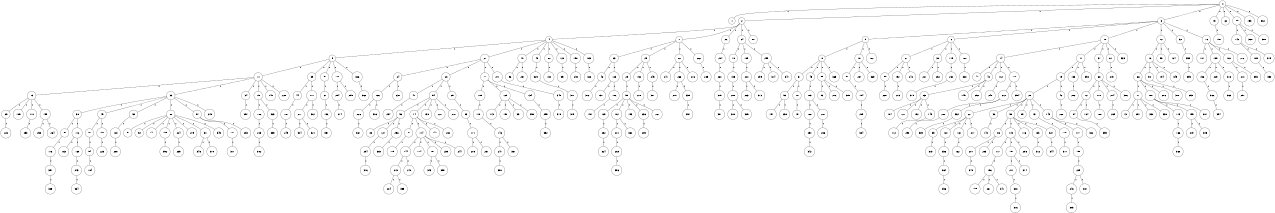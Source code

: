 graph G {
size="8.5,11;"
ratio = "expand;"
fixedsize="true;"
overlap="scale;"
node[shape=circle,width=.12,hight=.12,fontsize=12]
edge[fontsize=12]

0[label=" 0" color=black, pos="0.35392489,1.0398708!"];
1[label=" 1" color=black, pos="1.6914854,0.20447111!"];
2[label=" 2" color=black, pos="1.0244194,2.2542672!"];
3[label=" 3" color=black, pos="1.1676344,0.13768382!"];
4[label=" 4" color=black, pos="2.558553,0.40871806!"];
5[label=" 5" color=black, pos="0.36715992,0.33366975!"];
6[label=" 6" color=black, pos="2.2714602,0.28938287!"];
7[label=" 7" color=black, pos="1.6455919,0.94272947!"];
8[label=" 8" color=black, pos="0.94824113,0.17316545!"];
9[label=" 9" color=black, pos="1.2737353,1.9296864!"];
10[label=" 10" color=black, pos="2.6991241,0.35198103!"];
11[label=" 11" color=black, pos="2.7958551,1.5264692!"];
12[label=" 12" color=black, pos="0.45378651,0.60816062!"];
13[label=" 13" color=black, pos="0.048353832,0.49945719!"];
14[label=" 14" color=black, pos="0.92136029,1.9961279!"];
15[label=" 15" color=black, pos="0.19104776,1.566469!"];
16[label=" 16" color=black, pos="2.9214576,1.7790154!"];
17[label=" 17" color=black, pos="0.11727102,1.4933476!"];
18[label=" 18" color=black, pos="1.8926553,0.68315367!"];
19[label=" 19" color=black, pos="1.3349935,0.042918455!"];
20[label=" 20" color=black, pos="1.1448102,1.6097264!"];
21[label=" 21" color=black, pos="0.59290945,2.5129781!"];
22[label=" 22" color=black, pos="2.8980237,0.081221939!"];
23[label=" 23" color=black, pos="1.4479633,0.22836034!"];
24[label=" 24" color=black, pos="0.3873254,2.5646138!"];
25[label=" 25" color=black, pos="2.7160774,0.32099158!"];
26[label=" 26" color=black, pos="2.9032901,2.2972431!"];
27[label=" 27" color=black, pos="1.2137682,0.027063583!"];
28[label=" 28" color=black, pos="1.9912407,0.55174241!"];
29[label=" 29" color=black, pos="0.74597363,2.0984199!"];
30[label=" 30" color=black, pos="2.5738265,1.7330688!"];
31[label=" 31" color=black, pos="0.82733274,2.3912108!"];
32[label=" 32" color=black, pos="2.9688048,2.7192546!"];
33[label=" 33" color=black, pos="1.0137861,0.293615!"];
34[label=" 34" color=black, pos="2.0443914,2.1553597!"];
35[label=" 35" color=black, pos="1.9310198,1.6167379!"];
36[label=" 36" color=black, pos="2.8192133,2.5064106!"];
37[label=" 37" color=black, pos="0.23320081,2.2091843!"];
38[label=" 38" color=black, pos="2.7844722,0.82881711!"];
39[label=" 39" color=black, pos="2.9036821,0.82646311!"];
40[label=" 40" color=black, pos="1.1758525,2.5573692!"];
41[label=" 41" color=black, pos="1.5859638,1.1067147!"];
42[label=" 42" color=black, pos="2.4418423,0.8885147!"];
43[label=" 43" color=black, pos="0.44449774,1.2951225!"];
44[label=" 44" color=black, pos="2.6737329,2.828898!"];
45[label=" 45" color=black, pos="2.4063635,0.71396101!"];
46[label=" 46" color=black, pos="0.9803353,0.80264065!"];
47[label=" 47" color=black, pos="0.762806,1.7565043!"];
48[label=" 48" color=black, pos="0.17482142,2.128297!"];
49[label=" 49" color=black, pos="0.16485765,1.3911404!"];
50[label=" 50" color=black, pos="2.4970862,2.979562!"];
51[label=" 51" color=black, pos="2.7849077,0.20529498!"];
52[label=" 52" color=black, pos="1.0762175,2.3655743!"];
53[label=" 53" color=black, pos="0.072275274,2.6734167!"];
54[label=" 54" color=black, pos="0.62231346,0.93662799!"];
55[label=" 55" color=black, pos="2.1051611,1.323778!"];
56[label=" 56" color=black, pos="2.0070058,0.040767742!"];
57[label=" 57" color=black, pos="0.68708675,2.7785634!"];
58[label=" 58" color=black, pos="1.7115632,0.12575684!"];
59[label=" 59" color=black, pos="1.0328099,1.9551115!"];
60[label=" 60" color=black, pos="2.3652448,2.5916085!"];
61[label=" 61" color=black, pos="1.4002212,1.4901307!"];
62[label=" 62" color=black, pos="0.74108256,0.40765409!"];
63[label=" 63" color=black, pos="2.119891,1.1262262!"];
64[label=" 64" color=black, pos="1.183507,1.2987602!"];
65[label=" 65" color=black, pos="0.59890207,1.0547667!"];
66[label=" 66" color=black, pos="0.83544908,1.8069362!"];
67[label=" 67" color=black, pos="1.5115754,1.9772865!"];
68[label=" 68" color=black, pos="1.0827335,1.3143402!"];
69[label=" 69" color=black, pos="1.8339202,0.50548928!"];
70[label=" 70" color=black, pos="2.2312295,2.4212464!"];
71[label=" 71" color=black, pos="1.6445754,1.4780173!"];
72[label=" 72" color=black, pos="1.7144666,1.6986762!"];
73[label=" 73" color=black, pos="1.8541011,2.6238339!"];
74[label=" 74" color=black, pos="2.9339665,1.5578092!"];
75[label=" 75" color=black, pos="1.1928177,0.32236198!"];
76[label=" 76" color=black, pos="0.10399072,1.7585059!"];
77[label=" 77" color=black, pos="2.4411731,1.5129137!"];
78[label=" 78" color=black, pos="0.17713851,1.0235232!"];
79[label=" 79" color=black, pos="2.4816327,2.6497964!"];
80[label=" 80" color=black, pos="1.2783179,1.5094679!"];
81[label=" 81" color=black, pos="1.1019155,0.82196927!"];
82[label=" 82" color=black, pos="2.5640719,2.4814238!"];
83[label=" 83" color=black, pos="2.9148742,0.032440857!"];
84[label=" 84" color=black, pos="1.440488,2.9567758!"];
85[label=" 85" color=black, pos="1.0549419,1.5540638!"];
86[label=" 86" color=black, pos="0.40384963,2.0537943!"];
87[label=" 87" color=black, pos="1.0791273,1.0815817!"];
88[label=" 88" color=black, pos="0.052063202,1.4898643!"];
89[label=" 89" color=black, pos="1.7243515,2.1898607!"];
90[label=" 90" color=black, pos="0.69161208,0.045313029!"];
91[label=" 91" color=black, pos="2.4750702,1.6253512!"];
92[label=" 92" color=black, pos="2.8687006,0.79721926!"];
93[label=" 93" color=black, pos="1.0518166,0.15572283!"];
94[label=" 94" color=black, pos="0.92886992,2.3411486!"];
95[label=" 95" color=black, pos="0.91310774,0.36544254!"];
96[label=" 96" color=black, pos="0.013779877,2.1191496!"];
97[label=" 97" color=black, pos="1.1671404,1.0265547!"];
98[label=" 98" color=black, pos="2.9802947,2.4652388!"];
99[label=" 99" color=black, pos="0.14962164,0.37092309!"];
100[label=" 100" color=black, pos="1.6727171,0.94196471!"];
101[label=" 101" color=black, pos="1.5194254,1.1801999!"];
102[label=" 102" color=black, pos="2.3072047,1.4562925!"];
103[label=" 103" color=black, pos="0.94407874,0.18548333!"];
104[label=" 104" color=black, pos="2.6770419,2.69599!"];
105[label=" 105" color=black, pos="2.6136433,2.7029349!"];
106[label=" 106" color=black, pos="1.7944124,0.049302934!"];
107[label=" 107" color=black, pos="1.2587637,0.96235632!"];
108[label=" 108" color=black, pos="2.5883684,2.6560145!"];
109[label=" 109" color=black, pos="2.0020086,2.556089!"];
110[label=" 110" color=black, pos="1.3575629,2.5295256!"];
111[label=" 111" color=black, pos="0.83411663,1.2595002!"];
112[label=" 112" color=black, pos="0.019641938,0.35534096!"];
113[label=" 113" color=black, pos="0.67803484,0.22722322!"];
114[label=" 114" color=black, pos="0.2264496,2.4164814!"];
115[label=" 115" color=black, pos="0.69675218,1.4166942!"];
116[label=" 116" color=black, pos="2.2831587,1.3929143!"];
117[label=" 117" color=black, pos="0.90892305,2.5943805!"];
118[label=" 118" color=black, pos="2.9613848,0.5681275!"];
119[label=" 119" color=black, pos="2.8389151,0.30666001!"];
120[label=" 120" color=black, pos="1.7831179,0.49184228!"];
121[label=" 121" color=black, pos="2.7202769,0.93359998!"];
122[label=" 122" color=black, pos="0.99559165,1.4319398!"];
123[label=" 123" color=black, pos="1.728919,1.9774644!"];
124[label=" 124" color=black, pos="0.92134265,1.297245!"];
125[label=" 125" color=black, pos="2.3193819,0.09675161!"];
126[label=" 126" color=black, pos="0.015531711,0.076268134!"];
127[label=" 127" color=black, pos="2.4925068,0.71300391!"];
128[label=" 128" color=black, pos="1.0449291,0.73677738!"];
129[label=" 129" color=black, pos="1.9239117,1.7119324!"];
130[label=" 130" color=black, pos="1.0204587,2.6118472!"];
131[label=" 131" color=black, pos="1.9925062,1.7614554!"];
132[label=" 132" color=black, pos="0.95969016,1.7441146!"];
133[label=" 133" color=black, pos="2.950326,0.55983875!"];
134[label=" 134" color=black, pos="1.5057453,1.8203045!"];
135[label=" 135" color=black, pos="0.019035029,2.2738768!"];
136[label=" 136" color=black, pos="0.73815464,1.8291701!"];
137[label=" 137" color=black, pos="0.68103151,1.5815697!"];
138[label=" 138" color=black, pos="2.6849747,1.4508679!"];
139[label=" 139" color=black, pos="0.78272836,1.5913298!"];
140[label=" 140" color=black, pos="2.2710238,2.0214906!"];
141[label=" 141" color=black, pos="2.1763105,0.18720744!"];
142[label=" 142" color=black, pos="2.2174362,2.6803079!"];
143[label=" 143" color=black, pos="2.5408204,2.3004354!"];
144[label=" 144" color=black, pos="0.9648388,2.9410414!"];
145[label=" 145" color=black, pos="2.670708,2.3473605!"];
146[label=" 146" color=black, pos="1.7160279,0.033163704!"];
147[label=" 147" color=black, pos="2.0105517,0.24117477!"];
148[label=" 148" color=black, pos="0.95993785,2.5029253!"];
149[label=" 149" color=black, pos="2.8439947,2.8183042!"];
150[label=" 150" color=black, pos="0.69764466,2.2979022!"];
151[label=" 151" color=black, pos="0.45279671,0.51744014!"];
152[label=" 152" color=black, pos="0.72794306,1.0635058!"];
153[label=" 153" color=black, pos="0.98109257,1.7543338!"];
154[label=" 154" color=black, pos="2.2090947,1.1958767!"];
155[label=" 155" color=black, pos="2.411991,2.501222!"];
156[label=" 156" color=black, pos="2.6997168,0.50817727!"];
157[label=" 157" color=black, pos="2.6942799,1.6051424!"];
158[label=" 158" color=black, pos="0.8250935,0.63038969!"];
159[label=" 159" color=black, pos="0.50138216,0.69552571!"];
160[label=" 160" color=black, pos="2.6063113,0.6279763!"];
161[label=" 161" color=black, pos="0.16989785,2.2845244!"];
162[label=" 162" color=black, pos="2.1698077,0.59863909!"];
163[label=" 163" color=black, pos="0.91745254,2.9537276!"];
164[label=" 164" color=black, pos="2.1040083,2.1608809!"];
165[label=" 165" color=black, pos="2.7883863,2.1902129!"];
166[label=" 166" color=black, pos="2.6690679,1.89137!"];
167[label=" 167" color=black, pos="2.9684324,0.39977529!"];
168[label=" 168" color=black, pos="1.3459273,2.1621477!"];
169[label=" 169" color=black, pos="0.41006172,2.8948177!"];
170[label=" 170" color=black, pos="2.9270731,0.16166812!"];
171[label=" 171" color=black, pos="1.5933179,0.46169505!"];
172[label=" 172" color=black, pos="1.5773006,0.49561452!"];
173[label=" 173" color=black, pos="1.3885992,0.97916678!"];
174[label=" 174" color=black, pos="1.50643,1.2281172!"];
175[label=" 175" color=black, pos="0.45743255,0.049606232!"];
176[label=" 176" color=black, pos="0.65564411,1.3191849!"];
177[label=" 177" color=black, pos="2.658426,2.6455752!"];
178[label=" 178" color=black, pos="1.7074594,2.4300248!"];
179[label=" 179" color=black, pos="0.92263908,1.9981035!"];
180[label=" 180" color=black, pos="0.51429579,1.8656267!"];
181[label=" 181" color=black, pos="2.1795454,1.9605622!"];
182[label=" 182" color=black, pos="1.7153303,0.16083789!"];
183[label=" 183" color=black, pos="0.81657195,0.9761226!"];
184[label=" 184" color=black, pos="1.4221981,0.53792189!"];
185[label=" 185" color=black, pos="1.5093101,0.66612319!"];
186[label=" 186" color=black, pos="0.99074046,0.51754672!"];
187[label=" 187" color=black, pos="0.98786786,1.4133192!"];
188[label=" 188" color=black, pos="1.0093682,1.4050587!"];
189[label=" 189" color=black, pos="2.1237393,0.87488903!"];
190[label=" 190" color=black, pos="2.5543003,2.0118324!"];
191[label=" 191" color=black, pos="2.2461711,0.84308832!"];
192[label=" 192" color=black, pos="0.28326251,2.7489932!"];
193[label=" 193" color=black, pos="0.56450733,1.0093421!"];
194[label=" 194" color=black, pos="0.51126435,2.4686273!"];
195[label=" 195" color=black, pos="1.042539,2.0012959!"];
196[label=" 196" color=black, pos="1.1608925,0.24082077!"];
197[label=" 197" color=black, pos="2.7719754,2.1237014!"];
198[label=" 198" color=black, pos="0.15143673,0.69714801!"];
199[label=" 199" color=black, pos="2.1234888,0.065976894!"];
200[label=" 200" color=black, pos="2.9212465,1.1993239!"];
201[label=" 201" color=black, pos="1.2300864,1.0410017!"];
202[label=" 202" color=black, pos="0.73555481,2.240483!"];
203[label=" 203" color=black, pos="2.3915756,1.830001!"];
204[label=" 204" color=black, pos="0.64813338,2.8370998!"];
205[label=" 205" color=black, pos="2.1865316,0.74638457!"];
206[label=" 206" color=black, pos="0.096335037,2.7355761!"];
207[label=" 207" color=black, pos="0.98376891,0.62657516!"];
208[label=" 208" color=black, pos="2.616523,1.3907693!"];
209[label=" 209" color=black, pos="1.0345651,2.5879602!"];
210[label=" 210" color=black, pos="2.9414,2.5482137!"];
211[label=" 211" color=black, pos="2.070222,0.88544357!"];
212[label=" 212" color=black, pos="2.4490364,2.1384642!"];
213[label=" 213" color=black, pos="1.6833446,1.9735363!"];
214[label=" 214" color=black, pos="1.3283813,1.9995035!"];
215[label=" 215" color=black, pos="0.51066539,1.2171657!"];
216[label=" 216" color=black, pos="2.4519777,2.9737979!"];
217[label=" 217" color=black, pos="1.039706,0.25666271!"];
218[label=" 218" color=black, pos="2.3902012,2.3140816!"];
219[label=" 219" color=black, pos="2.1830911,1.1787785!"];
220[label=" 220" color=black, pos="1.9220685,2.2676955!"];
221[label=" 221" color=black, pos="2.2020914,0.38509285!"];
222[label=" 222" color=black, pos="2.9503443,1.842623!"];
223[label=" 223" color=black, pos="2.010675,1.5881981!"];
224[label=" 224" color=black, pos="2.6677237,0.94919561!"];
225[label=" 225" color=black, pos="0.12375399,1.6885358!"];
226[label=" 226" color=black, pos="2.0107347,2.9743783!"];
227[label=" 227" color=black, pos="1.2021425,1.8259533!"];
228[label=" 228" color=black, pos="0.47039957,0.72962417!"];
229[label=" 229" color=black, pos="0.33488073,1.2029638!"];
230[label=" 230" color=black, pos="1.4993134,0.74623465!"];
231[label=" 231" color=black, pos="2.1053755,1.9726412!"];
232[label=" 232" color=black, pos="2.8964287,1.480529!"];
233[label=" 233" color=black, pos="1.1276951,1.5341378!"];
234[label=" 234" color=black, pos="0.17168214,2.3322556!"];
235[label=" 235" color=black, pos="2.6616731,2.4980356!"];
236[label=" 236" color=black, pos="2.2518578,2.8045636!"];
237[label=" 237" color=black, pos="2.3423768,1.8719636!"];
238[label=" 238" color=black, pos="0.053114243,0.3516786!"];
239[label=" 239" color=black, pos="1.952631,2.931589!"];
240[label=" 240" color=black, pos="2.2461566,2.8692423!"];
241[label=" 241" color=black, pos="1.5811829,1.5122816!"];
242[label=" 242" color=black, pos="0.91189633,1.1266896!"];
243[label=" 243" color=black, pos="2.0027462,1.705642!"];
244[label=" 244" color=black, pos="1.852385,1.8413426!"];
245[label=" 245" color=black, pos="2.5177331,0.036451984!"];
246[label=" 246" color=black, pos="0.33150437,1.7293371!"];
247[label=" 247" color=black, pos="0.71245039,0.13319496!"];
248[label=" 248" color=black, pos="2.0730442,0.33245874!"];
249[label=" 249" color=black, pos="0.40581739,0.4070921!"];
250[label=" 250" color=black, pos="2.6892775,0.8912831!"];
251[label=" 251" color=black, pos="0.15850694,2.9466277!"];
252[label=" 252" color=black, pos="2.1071308,0.20565375!"];
253[label=" 253" color=black, pos="1.5012764,0.19571118!"];
254[label=" 254" color=black, pos="2.6302363,2.1169161!"];
255[label=" 255" color=black, pos="0.58597441,0.30129371!"];
256[label=" 256" color=black, pos="1.2525483,0.31324569!"];
257[label=" 257" color=black, pos="2.4784928,2.9760794!"];
258[label=" 258" color=black, pos="2.2541195,1.8597939!"];
259[label=" 259" color=black, pos="1.4642876,1.4235184!"];
260[label=" 260" color=black, pos="1.5943918,2.1962822!"];
261[label=" 261" color=black, pos="1.8712779,2.928449!"];
262[label=" 262" color=black, pos="2.3170417,2.8442009!"];
263[label=" 263" color=black, pos="0.29547614,2.5620347!"];
264[label=" 264" color=black, pos="0.77924705,1.2063901!"];
265[label=" 265" color=black, pos="1.5956182,2.4255101!"];
266[label=" 266" color=black, pos="1.0498321,2.2623642!"];
267[label=" 267" color=black, pos="2.0917256,0.085538071!"];
268[label=" 268" color=black, pos="1.3150547,1.7817856!"];
269[label=" 269" color=black, pos="0.67381374,1.6878467!"];
270[label=" 270" color=black, pos="0.75559973,0.89387153!"];
271[label=" 271" color=black, pos="1.6775422,2.5991003!"];
272[label=" 272" color=black, pos="2.3311866,2.7145291!"];
273[label=" 273" color=black, pos="0.98795998,2.7765425!"];
274[label=" 274" color=black, pos="1.4253431,2.5519117!"];
275[label=" 275" color=black, pos="0.72478924,2.2031861!"];
276[label=" 276" color=black, pos="0.9192701,2.2261765!"];
277[label=" 277" color=black, pos="2.6952064,1.5839393!"];
278[label=" 278" color=black, pos="1.4460708,2.501882!"];
279[label=" 279" color=black, pos="1.933717,2.5804024!"];
280[label=" 280" color=black, pos="0.90647275,1.1917085!"];
281[label=" 281" color=black, pos="1.4349706,2.9322248!"];
282[label=" 282" color=black, pos="1.0071578,1.3773824!"];
283[label=" 283" color=black, pos="0.12158627,2.7717909!"];
284[label=" 284" color=black, pos="2.5655403,0.63394021!"];
285[label=" 285" color=black, pos="0.91199063,0.71155287!"];
286[label=" 286" color=black, pos="1.6956903,2.4816745!"];
287[label=" 287" color=black, pos="2.3144172,1.894311!"];
288[label=" 288" color=black, pos="2.3570084,0.11532266!"];
289[label=" 289" color=black, pos="2.0542706,0.65229272!"];
290[label=" 290" color=black, pos="0.53168392,0.7933754!"];
291[label=" 291" color=black, pos="0.61024374,2.6941266!"];
292[label=" 292" color=black, pos="1.5631338,0.4365308!"];
293[label=" 293" color=black, pos="2.5459462,1.8331859!"];
294[label=" 294" color=black, pos="1.3615185,2.8710438!"];
295[label=" 295" color=black, pos="1.3769373,0.89682563!"];
296[label=" 296" color=black, pos="2.8513743,2.5259247!"];
297[label=" 297" color=black, pos="2.0596957,2.9670734!"];
298[label=" 298" color=black, pos="2.2078926,0.24464982!"];
299[label=" 299" color=black, pos="2.3256151,1.9939204!"];
300[label=" 300" color=black, pos="0.26684314,2.3638732!"];
301[label=" 301" color=black, pos="1.5785348,2.0544259!"];
302[label=" 302" color=black, pos="0.5119195,0.61598907!"];
303[label=" 303" color=black, pos="1.6908245,0.62280251!"];
304[label=" 304" color=black, pos="0.52496299,1.4478438!"];
305[label=" 305" color=black, pos="1.3269446,2.1760384!"];
306[label=" 306" color=black, pos="1.1753659,2.3529735!"];
307[label=" 307" color=black, pos="0.35946456,2.3897299!"];
308[label=" 308" color=black, pos="0.777345,0.43909706!"];
309[label=" 309" color=black, pos="2.9506622,0.29593319!"];
310[label=" 310" color=black, pos="0.41899262,0.35143851!"];
311[label=" 311" color=black, pos="0.42473696,2.652016!"];
312[label=" 312" color=black, pos="2.1229682,1.5343587!"];
313[label=" 313" color=black, pos="0.51477695,2.98475!"];
314[label=" 314" color=black, pos="1.1310852,1.1911239!"];
315[label=" 315" color=black, pos="0.68461725,0.11685745!"];
316[label=" 316" color=black, pos="1.3344568,2.8178421!"];
317[label=" 317" color=black, pos="2.0494774,1.7477007!"];
318[label=" 318" color=black, pos="1.0256975,2.5782872!"];
319[label=" 319" color=black, pos="0.073380258,1.4001344!"];
320[label=" 320" color=black, pos="0.33016294,0.64626126!"];
321[label=" 321" color=black, pos="0.64489013,1.5350827!"];
322[label=" 322" color=black, pos="0.96873463,0.26652509!"];
323[label=" 323" color=black, pos="1.3070604,1.1153141!"];
324[label=" 324" color=black, pos="2.939337,1.9266363!"];
325[label=" 325" color=black, pos="0.046931475,2.4572846!"];
326[label=" 326" color=black, pos="0.77347622,1.5230635!"];
327[label=" 327" color=black, pos="0.2658749,0.043204946!"];
328[label=" 328" color=black, pos="2.8576911,1.4409777!"];
329[label=" 329" color=black, pos="2.3204774,2.2785565!"];
330[label=" 330" color=black, pos="0.70226709,1.9425639!"];
331[label=" 331" color=black, pos="2.9284641,2.6508447!"];
332[label=" 332" color=black, pos="0.99103427,1.8566157!"];
333[label=" 333" color=black, pos="1.2518179,0.11059475!"];
334[label=" 334" color=black, pos="1.349472,2.8721506!"];
335[label=" 335" color=black, pos="1.5568562,1.2113847!"];
336[label=" 336" color=black, pos="1.6048218,1.9171284!"];
337[label=" 337" color=black, pos="0.62842289,1.2145112!"];
338[label=" 338" color=black, pos="2.7407666,0.34001743!"];
339[label=" 339" color=black, pos="1.2149532,0.53703189!"];
340[label=" 340" color=black, pos="0.56834303,0.24395325!"];
341[label=" 341" color=black, pos="1.7075478,1.8454551!"];
342[label=" 342" color=black, pos="0.98820625,2.6723667!"];
343[label=" 343" color=black, pos="0.63296124,2.9596097!"];
344[label=" 344" color=black, pos="1.5361138,2.1630822!"];
345[label=" 345" color=black, pos="0.072423077,0.49522669!"];
346[label=" 346" color=black, pos="2.5346686,0.48242034!"];
347[label=" 347" color=black, pos="2.8261062,1.9556094!"];
348[label=" 348" color=black, pos="2.4130998,2.2146102!"];
349[label=" 349" color=black, pos="1.5541106,0.17766743!"];
350[label=" 350" color=black, pos="0.77767096,1.0873793!"];
351[label=" 351" color=black, pos="1.7337855,2.6484152!"];
352[label=" 352" color=black, pos="2.9237272,2.434436!"];
353[label=" 353" color=black, pos="2.1890908,2.8093399!"];
354[label=" 354" color=black, pos="2.7649069,2.4733813!"];
355[label=" 355" color=black, pos="1.3112124,1.9854623!"];
356[label=" 356" color=black, pos="1.6285534,1.8449599!"];
357[label=" 357" color=black, pos="2.2601378,1.7249809!"];
358[label=" 358" color=black, pos="1.8726614,2.448441!"];
359[label=" 359" color=black, pos="1.8593493,0.87634625!"];
360[label=" 360" color=black, pos="1.9083536,1.7792266!"];
361[label=" 361" color=black, pos="1.240445,1.8212039!"];
362[label=" 362" color=black, pos="1.8803267,2.596365!"];
363[label=" 363" color=black, pos="2.7235759,0.9158514!"];
364[label=" 364" color=black, pos="0.78189988,0.53479325!"];
365[label=" 365" color=black, pos="0.78343859,0.079846484!"];
366[label=" 366" color=black, pos="0.072134375,1.2625469!"];
367[label=" 367" color=black, pos="0.62514363,2.71456!"];
368[label=" 368" color=black, pos="0.44967546,2.6309416!"];
369[label=" 369" color=black, pos="1.0823532,2.6954724!"];
370[label=" 370" color=black, pos="2.7467306,2.154219!"];
371[label=" 371" color=black, pos="2.8736647,2.8224358!"];
372[label=" 372" color=black, pos="1.8308817,2.6976023!"];
373[label=" 373" color=black, pos="0.61700315,0.27042031!"];
374[label=" 374" color=black, pos="2.3057362,0.62062116!"];
375[label=" 375" color=black, pos="0.6718604,2.464377!"];
376[label=" 376" color=black, pos="2.8289679,0.81165635!"];
377[label=" 377" color=black, pos="0.54746403,1.8740009!"];
378[label=" 378" color=black, pos="2.7989661,2.7645011!"];
379[label=" 379" color=black, pos="1.0982904,0.32819536!"];
380[label=" 380" color=black, pos="0.9441659,2.5434924!"];
381[label=" 381" color=black, pos="1.8032464,1.2503066!"];
382[label=" 382" color=black, pos="1.3468799,2.0398625!"];
383[label=" 383" color=black, pos="0.20610895,1.1402762!"];
384[label=" 384" color=black, pos="2.5995581,2.9463979!"];
385[label=" 385" color=black, pos="1.4590613,2.4412167!"];
386[label=" 386" color=black, pos="2.8486187,1.9306582!"];
387[label=" 387" color=black, pos="2.7926548,2.8760812!"];
388[label=" 388" color=black, pos="0.28465116,2.2979897!"];
389[label=" 389" color=black, pos="0.23348623,1.1968802!"];
390[label=" 390" color=black, pos="2.4192241,2.5991065!"];
391[label=" 391" color=black, pos="1.7409821,1.6604098!"];
392[label=" 392" color=black, pos="0.69131521,1.4875623!"];
393[label=" 393" color=black, pos="0.42720645,0.40840386!"];
394[label=" 394" color=black, pos="2.1344969,2.2227342!"];
395[label=" 395" color=black, pos="2.5979155,2.6639724!"];
396[label=" 396" color=black, pos="1.5183889,0.97046425!"];
397[label=" 397" color=black, pos="2.5102585,2.3322413!"];
398[label=" 398" color=black, pos="0.40408704,2.5548155!"];
399[label=" 399" color=black, pos="1.6707305,2.4856093!"];
0--1[label="1"]
0--2[label="1"]
0--3[label="1"]
0--15[label="1"]
0--62[label="1"]
0--85[label="1"]
0--153[label="1"]
0--382[label="1"]
2--4[label="1"]
2--7[label="1"]
2--26[label="1"]
2--64[label="1"]
2--87[label="1"]
3--5[label="1"]
3--6[label="1"]
3--10[label="1"]
3--12[label="1"]
3--32[label="1"]
3--76[label="1"]
4--9[label="1"]
4--21[label="1"]
4--40[label="1"]
4--43[label="1"]
4--60[label="1"]
4--122[label="1"]
4--158[label="1"]
4--165[label="1"]
5--8[label="1"]
5--18[label="1"]
5--182[label="1"]
6--27[label="1"]
6--30[label="1"]
6--119[label="1"]
6--180[label="1"]
7--23[label="1"]
7--25[label="1"]
7--82[label="1"]
7--262[label="1"]
8--31[label="1"]
8--45[label="1"]
8--59[label="1"]
8--365[label="1"]
9--11[label="1"]
9--39[label="1"]
9--51[label="1"]
9--108[label="1"]
9--326[label="1"]
10--14[label="1"]
10--17[label="1"]
10--37[label="1"]
10--61[label="1"]
10--333[label="1"]
11--13[label="1"]
11--33[label="1"]
11--34[label="1"]
11--75[label="1"]
11--140[label="1"]
11--220[label="1"]
12--16[label="1"]
12--99[label="1"]
12--124[label="1"]
13--69[label="1"]
13--105[label="1"]
13--110[label="1"]
13--155[label="1"]
14--47[label="1"]
14--48[label="1"]
14--102[label="1"]
14--178[label="1"]
15--197[label="1"]
16--66[label="1"]
16--98[label="1"]
16--194[label="1"]
16--349[label="1"]
17--19[label="1"]
17--133[label="1"]
17--398[label="1"]
18--90[label="1"]
18--287[label="1"]
18--369[label="1"]
19--20[label="1"]
19--42[label="1"]
20--22[label="1"]
20--36[label="1"]
20--58[label="1"]
20--89[label="1"]
20--131[label="1"]
20--143[label="1"]
21--24[label="1"]
21--28[label="1"]
21--77[label="1"]
21--271[label="1"]
22--35[label="1"]
22--120[label="1"]
22--161[label="1"]
22--217[label="1"]
23--46[label="1"]
23--123[label="1"]
24--126[label="1"]
24--231[label="1"]
25--29[label="1"]
25--152[label="1"]
25--245[label="1"]
26--204[label="1"]
27--55[label="1"]
27--192[label="1"]
27--242[label="1"]
28--41[label="1"]
28--54[label="1"]
28--65[label="1"]
29--95[label="1"]
30--221[label="1"]
30--292[label="1"]
31--53[label="1"]
31--70[label="1"]
32--353[label="1"]
33--38[label="1"]
33--49[label="1"]
33--52[label="1"]
33--80[label="1"]
33--97[label="1"]
33--215[label="1"]
34--257[label="1"]
35--313[label="1"]
36--148[label="1"]
37--68[label="1"]
38--50[label="1"]
38--112[label="1"]
39--44[label="1"]
39--111[label="1"]
40--96[label="1"]
40--237[label="1"]
41--234[label="1"]
42--268[label="1"]
43--329[label="1"]
44--187[label="1"]
45--103[label="1"]
46--372[label="1"]
48--63[label="1"]
48--145[label="1"]
48--252[label="1"]
49--57[label="1"]
49--150[label="1"]
50--176[label="1"]
51--67[label="1"]
52--128[label="1"]
53--157[label="1"]
53--238[label="1"]
54--56[label="1"]
54--74[label="1"]
54--138[label="1"]
54--227[label="1"]
54--278[label="1"]
55--228[label="1"]
56--88[label="1"]
56--127[label="1"]
56--256[label="1"]
57--94[label="1"]
58--86[label="1"]
58--115[label="1"]
58--116[label="1"]
58--183[label="1"]
58--327[label="1"]
59--93[label="1"]
59--216[label="1"]
59--309[label="1"]
60--130[label="1"]
61--275[label="1"]
63--104[label="1"]
63--121[label="1"]
63--132[label="1"]
63--149[label="1"]
64--78[label="1"]
64--185[label="1"]
64--259[label="1"]
65--83[label="1"]
66--71[label="1"]
66--100[label="1"]
66--206[label="1"]
66--310[label="1"]
67--136[label="1"]
68--72[label="1"]
68--170[label="1"]
68--214[label="1"]
68--386[label="1"]
69--222[label="1"]
70--79[label="1"]
71--73[label="1"]
71--291[label="1"]
71--330[label="1"]
71--338[label="1"]
72--84[label="1"]
72--164[label="1"]
74--81[label="1"]
74--114[label="1"]
74--147[label="1"]
74--282[label="1"]
75--106[label="1"]
75--323[label="1"]
76--107[label="1"]
76--139[label="1"]
76--160[label="1"]
76--272[label="1"]
77--109[label="1"]
77--125[label="1"]
77--134[label="1"]
78--135[label="1"]
80--91[label="1"]
80--92[label="1"]
80--141[label="1"]
80--159[label="1"]
80--224[label="1"]
80--279[label="1"]
80--311[label="1"]
80--345[label="1"]
81--175[label="1"]
82--241[label="1"]
82--266[label="1"]
82--276[label="1"]
83--171[label="1"]
84--359[label="1"]
85--142[label="1"]
85--320[label="1"]
85--380[label="1"]
86--207[label="1"]
86--283[label="1"]
90--154[label="1"]
94--184[label="1"]
95--129[label="1"]
95--167[label="1"]
95--193[label="1"]
95--236[label="1"]
95--267[label="1"]
97--101[label="1"]
97--233[label="1"]
98--293[label="1"]
100--113[label="1"]
100--195[label="1"]
100--307[label="1"]
101--317[label="1"]
102--248[label="1"]
103--168[label="1"]
103--281[label="1"]
106--203[label="1"]
108--254[label="1"]
108--295[label="1"]
109--118[label="1"]
110--253[label="1"]
111--277[label="1"]
111--361[label="1"]
112--163[label="1"]
112--169[label="1"]
113--166[label="1"]
114--144[label="1"]
114--174[label="1"]
114--181[label="1"]
114--239[label="1"]
114--244[label="1"]
115--117[label="1"]
115--151[label="1"]
115--296[label="1"]
117--196[label="1"]
118--146[label="1"]
119--230[label="1"]
120--336[label="1"]
122--391[label="1"]
123--137[label="1"]
123--186[label="1"]
125--173[label="1"]
125--190[label="1"]
125--331[label="1"]
125--350[label="1"]
126--226[label="1"]
126--306[label="1"]
127--294[label="1"]
128--288[label="1"]
129--232[label="1"]
131--179[label="1"]
133--202[label="1"]
134--255[label="1"]
135--208[label="1"]
136--351[label="1"]
139--156[label="1"]
139--229[label="1"]
139--318[label="1"]
142--189[label="1"]
142--315[label="1"]
143--177[label="1"]
143--322[label="1"]
144--213[label="1"]
144--240[label="1"]
146--247[label="1"]
146--337[label="1"]
149--172[label="1"]
150--223[label="1"]
151--211[label="1"]
151--374[label="1"]
152--218[label="1"]
154--209[label="1"]
155--258[label="1"]
155--264[label="1"]
156--366[label="1"]
158--290[label="1"]
159--392[label="1"]
160--210[label="1"]
160--393[label="1"]
161--162[label="1"]
165--328[label="1"]
166--368[label="1"]
167--201[label="1"]
167--360[label="1"]
168--250[label="1"]
169--243[label="1"]
170--188[label="1"]
171--205[label="1"]
171--251[label="1"]
176--357[label="1"]
177--198[label="1"]
178--212[label="1"]
178--354[label="1"]
179--377[label="1"]
180--388[label="1"]
181--343[label="1"]
181--399[label="1"]
183--312[label="1"]
185--200[label="1"]
186--191[label="1"]
187--249[label="1"]
189--358[label="1"]
192--273[label="1"]
195--219[label="1"]
195--305[label="1"]
196--199[label="1"]
196--261[label="1"]
196--341[label="1"]
198--225[label="1"]
200--263[label="1"]
200--373[label="1"]
201--269[label="1"]
203--302[label="1"]
204--260[label="1"]
207--348[label="1"]
208--300[label="1"]
208--325[label="1"]
209--384[label="1"]
210--297[label="1"]
211--308[label="1"]
212--280[label="1"]
212--332[label="1"]
213--284[label="1"]
213--355[label="1"]
214--265[label="1"]
224--235[label="1"]
225--246[label="1"]
225--387[label="1"]
226--367[label="1"]
230--375[label="1"]
232--324[label="1"]
236--289[label="1"]
243--334[label="1"]
245--301[label="1"]
246--303[label="1"]
247--390[label="1"]
250--342[label="1"]
254--274[label="1"]
255--352[label="1"]
256--383[label="1"]
259--299[label="1"]
259--314[label="1"]
259--347[label="1"]
260--319[label="1"]
262--285[label="1"]
266--270[label="1"]
266--339[label="1"]
269--356[label="1"]
271--340[label="1"]
277--304[label="1"]
277--321[label="1"]
280--298[label="1"]
281--286[label="1"]
294--376[label="1"]
308--316[label="1"]
311--346[label="1"]
311--370[label="1"]
318--363[label="1"]
319--381[label="1"]
323--335[label="1"]
326--362[label="1"]
327--344[label="1"]
329--371[label="1"]
332--389[label="1"]
336--364[label="1"]
339--397[label="1"]
340--378[label="1"]
353--395[label="1"]
357--385[label="1"]
364--396[label="1"]
366--394[label="1"]
371--379[label="1"]

}
